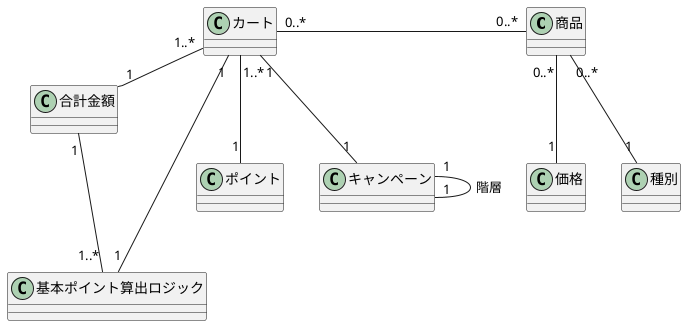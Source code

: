 @startuml

商品 "0..*" -- "1" 価格
商品 "0..*" -- "1" 種別
カート "0..*" - "0..*" 商品
カート "1" --- "1" 基本ポイント算出ロジック
カート "1..*" - "1" 合計金額
カート "1..*" -- "1" ポイント
カート "1" -- "1" キャンペーン
キャンペーン "1" -- "1" キャンペーン : 階層
基本ポイント算出ロジック "1..*" -l "1" 合計金額

@enduml